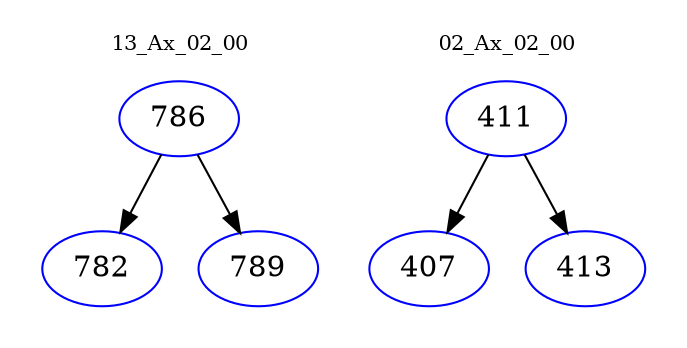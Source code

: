 digraph{
subgraph cluster_0 {
color = white
label = "13_Ax_02_00";
fontsize=10;
T0_786 [label="786", color="blue"]
T0_786 -> T0_782 [color="black"]
T0_782 [label="782", color="blue"]
T0_786 -> T0_789 [color="black"]
T0_789 [label="789", color="blue"]
}
subgraph cluster_1 {
color = white
label = "02_Ax_02_00";
fontsize=10;
T1_411 [label="411", color="blue"]
T1_411 -> T1_407 [color="black"]
T1_407 [label="407", color="blue"]
T1_411 -> T1_413 [color="black"]
T1_413 [label="413", color="blue"]
}
}

